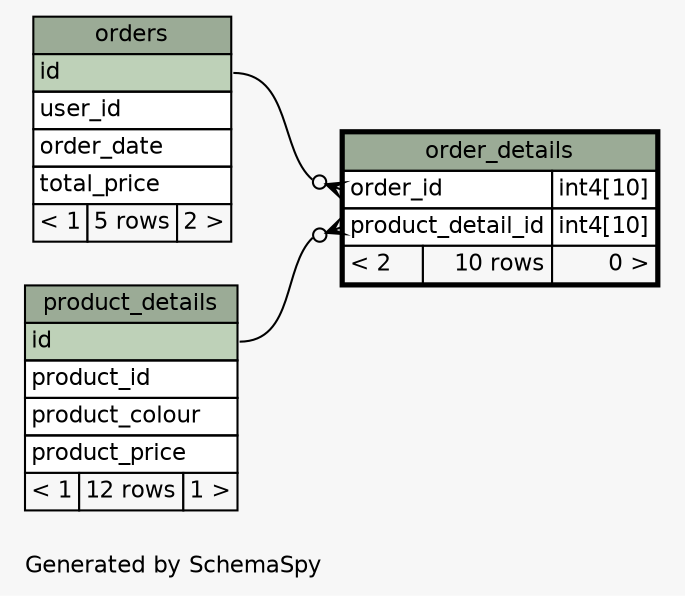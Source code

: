 // dot 2.36.0 on Linux 3.13.0-32-generic
// SchemaSpy rev 590
digraph "oneDegreeRelationshipsDiagram" {
  graph [
    rankdir="RL"
    bgcolor="#f7f7f7"
    label="\nGenerated by SchemaSpy"
    labeljust="l"
    nodesep="0.18"
    ranksep="0.46"
    fontname="Helvetica"
    fontsize="11"
  ];
  node [
    fontname="Helvetica"
    fontsize="11"
    shape="plaintext"
  ];
  edge [
    arrowsize="0.8"
  ];
  "order_details":"order_id":w -> "orders":"id":e [arrowhead=none dir=back arrowtail=crowodot];
  "order_details":"product_detail_id":w -> "product_details":"id":e [arrowhead=none dir=back arrowtail=crowodot];
  "order_details" [
    label=<
    <TABLE BORDER="2" CELLBORDER="1" CELLSPACING="0" BGCOLOR="#ffffff">
      <TR><TD COLSPAN="3" BGCOLOR="#9bab96" ALIGN="CENTER">order_details</TD></TR>
      <TR><TD PORT="order_id" COLSPAN="2" ALIGN="LEFT">order_id</TD><TD PORT="order_id.type" ALIGN="LEFT">int4[10]</TD></TR>
      <TR><TD PORT="product_detail_id" COLSPAN="2" ALIGN="LEFT">product_detail_id</TD><TD PORT="product_detail_id.type" ALIGN="LEFT">int4[10]</TD></TR>
      <TR><TD ALIGN="LEFT" BGCOLOR="#f7f7f7">&lt; 2</TD><TD ALIGN="RIGHT" BGCOLOR="#f7f7f7">10 rows</TD><TD ALIGN="RIGHT" BGCOLOR="#f7f7f7">0 &gt;</TD></TR>
    </TABLE>>
    URL="order_details.html"
    tooltip="order_details"
  ];
  "orders" [
    label=<
    <TABLE BORDER="0" CELLBORDER="1" CELLSPACING="0" BGCOLOR="#ffffff">
      <TR><TD COLSPAN="3" BGCOLOR="#9bab96" ALIGN="CENTER">orders</TD></TR>
      <TR><TD PORT="id" COLSPAN="3" BGCOLOR="#bed1b8" ALIGN="LEFT">id</TD></TR>
      <TR><TD PORT="user_id" COLSPAN="3" ALIGN="LEFT">user_id</TD></TR>
      <TR><TD PORT="order_date" COLSPAN="3" ALIGN="LEFT">order_date</TD></TR>
      <TR><TD PORT="total_price" COLSPAN="3" ALIGN="LEFT">total_price</TD></TR>
      <TR><TD ALIGN="LEFT" BGCOLOR="#f7f7f7">&lt; 1</TD><TD ALIGN="RIGHT" BGCOLOR="#f7f7f7">5 rows</TD><TD ALIGN="RIGHT" BGCOLOR="#f7f7f7">2 &gt;</TD></TR>
    </TABLE>>
    URL="orders.html"
    tooltip="orders"
  ];
  "product_details" [
    label=<
    <TABLE BORDER="0" CELLBORDER="1" CELLSPACING="0" BGCOLOR="#ffffff">
      <TR><TD COLSPAN="3" BGCOLOR="#9bab96" ALIGN="CENTER">product_details</TD></TR>
      <TR><TD PORT="id" COLSPAN="3" BGCOLOR="#bed1b8" ALIGN="LEFT">id</TD></TR>
      <TR><TD PORT="product_id" COLSPAN="3" ALIGN="LEFT">product_id</TD></TR>
      <TR><TD PORT="product_colour" COLSPAN="3" ALIGN="LEFT">product_colour</TD></TR>
      <TR><TD PORT="product_price" COLSPAN="3" ALIGN="LEFT">product_price</TD></TR>
      <TR><TD ALIGN="LEFT" BGCOLOR="#f7f7f7">&lt; 1</TD><TD ALIGN="RIGHT" BGCOLOR="#f7f7f7">12 rows</TD><TD ALIGN="RIGHT" BGCOLOR="#f7f7f7">1 &gt;</TD></TR>
    </TABLE>>
    URL="product_details.html"
    tooltip="product_details"
  ];
}
